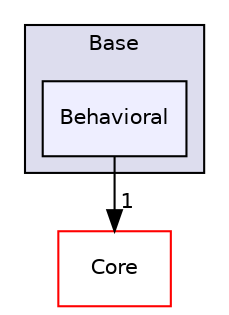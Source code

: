 digraph "C:/Users/maila/Documents/GitHub/TinyGame/TinyGame/Base/Behavioral" {
  compound=true
  node [ fontsize="10", fontname="Helvetica"];
  edge [ labelfontsize="10", labelfontname="Helvetica"];
  subgraph clusterdir_4e5098fc5bf43341f4ba0ce8acfd732c {
    graph [ bgcolor="#ddddee", pencolor="black", label="Base" fontname="Helvetica", fontsize="10", URL="dir_4e5098fc5bf43341f4ba0ce8acfd732c.html"]
  dir_4d9fbcde71025ecb464510415fbc3b20 [shape=box, label="Behavioral", style="filled", fillcolor="#eeeeff", pencolor="black", URL="dir_4d9fbcde71025ecb464510415fbc3b20.html"];
  }
  dir_dac6b5bc95e7c2b3f2f0634accedfc6a [shape=box label="Core" fillcolor="white" style="filled" color="red" URL="dir_dac6b5bc95e7c2b3f2f0634accedfc6a.html"];
  dir_4d9fbcde71025ecb464510415fbc3b20->dir_dac6b5bc95e7c2b3f2f0634accedfc6a [headlabel="1", labeldistance=1.5 headhref="dir_000003_000004.html"];
}
